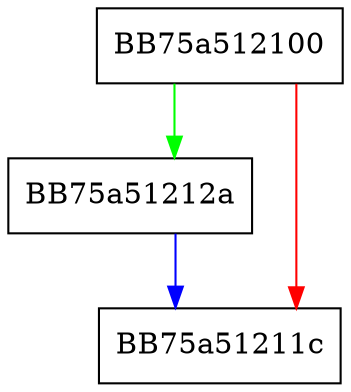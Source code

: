 digraph CleanupFindPath {
  node [shape="box"];
  graph [splines=ortho];
  BB75a512100 -> BB75a51212a [color="green"];
  BB75a512100 -> BB75a51211c [color="red"];
  BB75a51212a -> BB75a51211c [color="blue"];
}